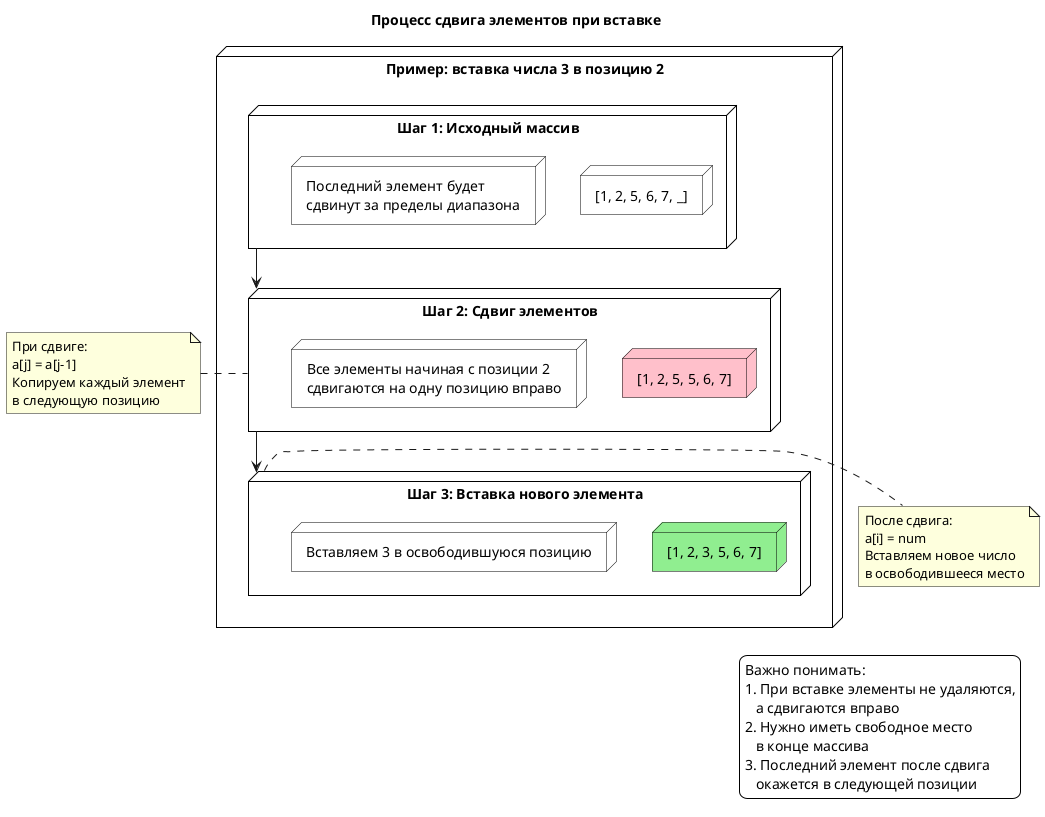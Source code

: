 @startuml
title Процесс сдвига элементов при вставке

skinparam backgroundColor white
skinparam node {
    BackgroundColor white
    BorderColor black
    FontSize 14
}

node "Пример: вставка числа 3 в позицию 2" as example {
    node "Шаг 1: Исходный массив" as step1 {
        node "[1, 2, 5, 6, 7, _]" as arr1
        node "Последний элемент будет\nсдвинут за пределы диапазона" as note1
    }

    node "Шаг 2: Сдвиг элементов" as step2 {
        node "[1, 2, 5, 5, 6, 7]" as arr2 #Pink
        node "Все элементы начиная с позиции 2\nсдвигаются на одну позицию вправо" as note2
    }

    node "Шаг 3: Вставка нового элемента" as step3 {
        node "[1, 2, 3, 5, 6, 7]" as arr3 #LightGreen
        node "Вставляем 3 в освободившуюся позицию" as note3
    }
}

step1 -down-> step2
step2 -down-> step3

legend right
  Важно понимать:
  1. При вставке элементы не удаляются,
     а сдвигаются вправо
  2. Нужно иметь свободное место
     в конце массива
  3. Последний элемент после сдвига
     окажется в следующей позиции
end legend

note left of step2
  При сдвиге:
  a[j] = a[j-1]
  Копируем каждый элемент
  в следующую позицию
end note

note right of step3
  После сдвига:
  a[i] = num
  Вставляем новое число
  в освободившееся место
end note

@enduml
